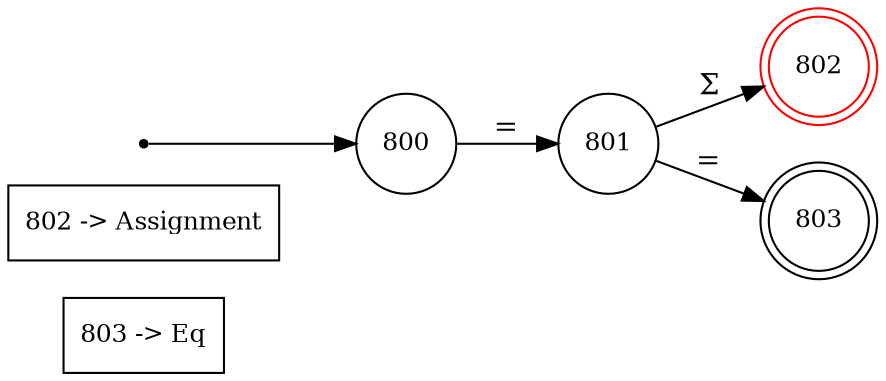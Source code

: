 digraph finite_state_machine {
	rankdir=LR;
	size="8,5"

	node [shape = rectangle, label="803 -> Eq", fontsize=12] token803;
	node [shape = rectangle, label="802 -> Assignment", fontsize=12] token802;

	node [shape = circle, label="800", fontsize=12, color=black] 800;
	node [shape = circle, label="801", fontsize=12, color=black] 801;
	node [shape = doublecircle, label="802", fontsize=12, color=red] 802;
	node [shape = doublecircle, label="803", fontsize=12, color=black] 803;

	node [shape = point, color=black] q0;
	q0	->	800;

	801	->	803	[ label = "=" ];
	800	->	801	[ label = "=" ];
	801	->	802	[ label = "Σ" ];
}
